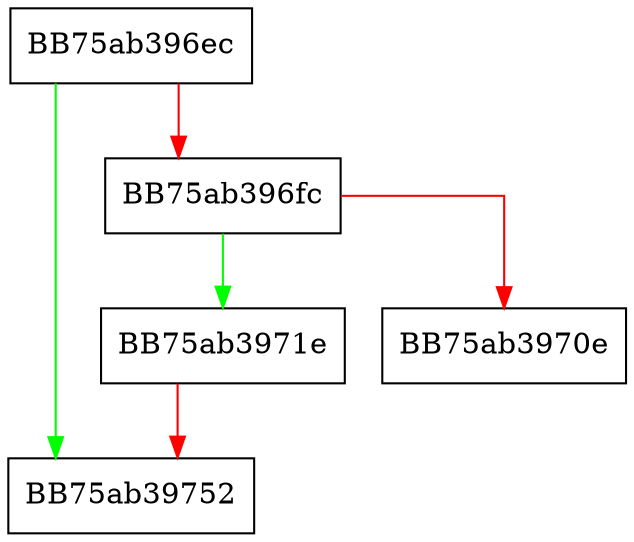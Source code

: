 digraph clear {
  node [shape="box"];
  graph [splines=ortho];
  BB75ab396ec -> BB75ab39752 [color="green"];
  BB75ab396ec -> BB75ab396fc [color="red"];
  BB75ab396fc -> BB75ab3971e [color="green"];
  BB75ab396fc -> BB75ab3970e [color="red"];
  BB75ab3971e -> BB75ab39752 [color="red"];
}